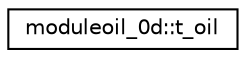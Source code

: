 digraph "Graphical Class Hierarchy"
{
 // LATEX_PDF_SIZE
  edge [fontname="Helvetica",fontsize="10",labelfontname="Helvetica",labelfontsize="10"];
  node [fontname="Helvetica",fontsize="10",shape=record];
  rankdir="LR";
  Node0 [label="moduleoil_0d::t_oil",height=0.2,width=0.4,color="black", fillcolor="white", style="filled",URL="$structmoduleoil__0d_1_1t__oil.html",tooltip=" "];
}
